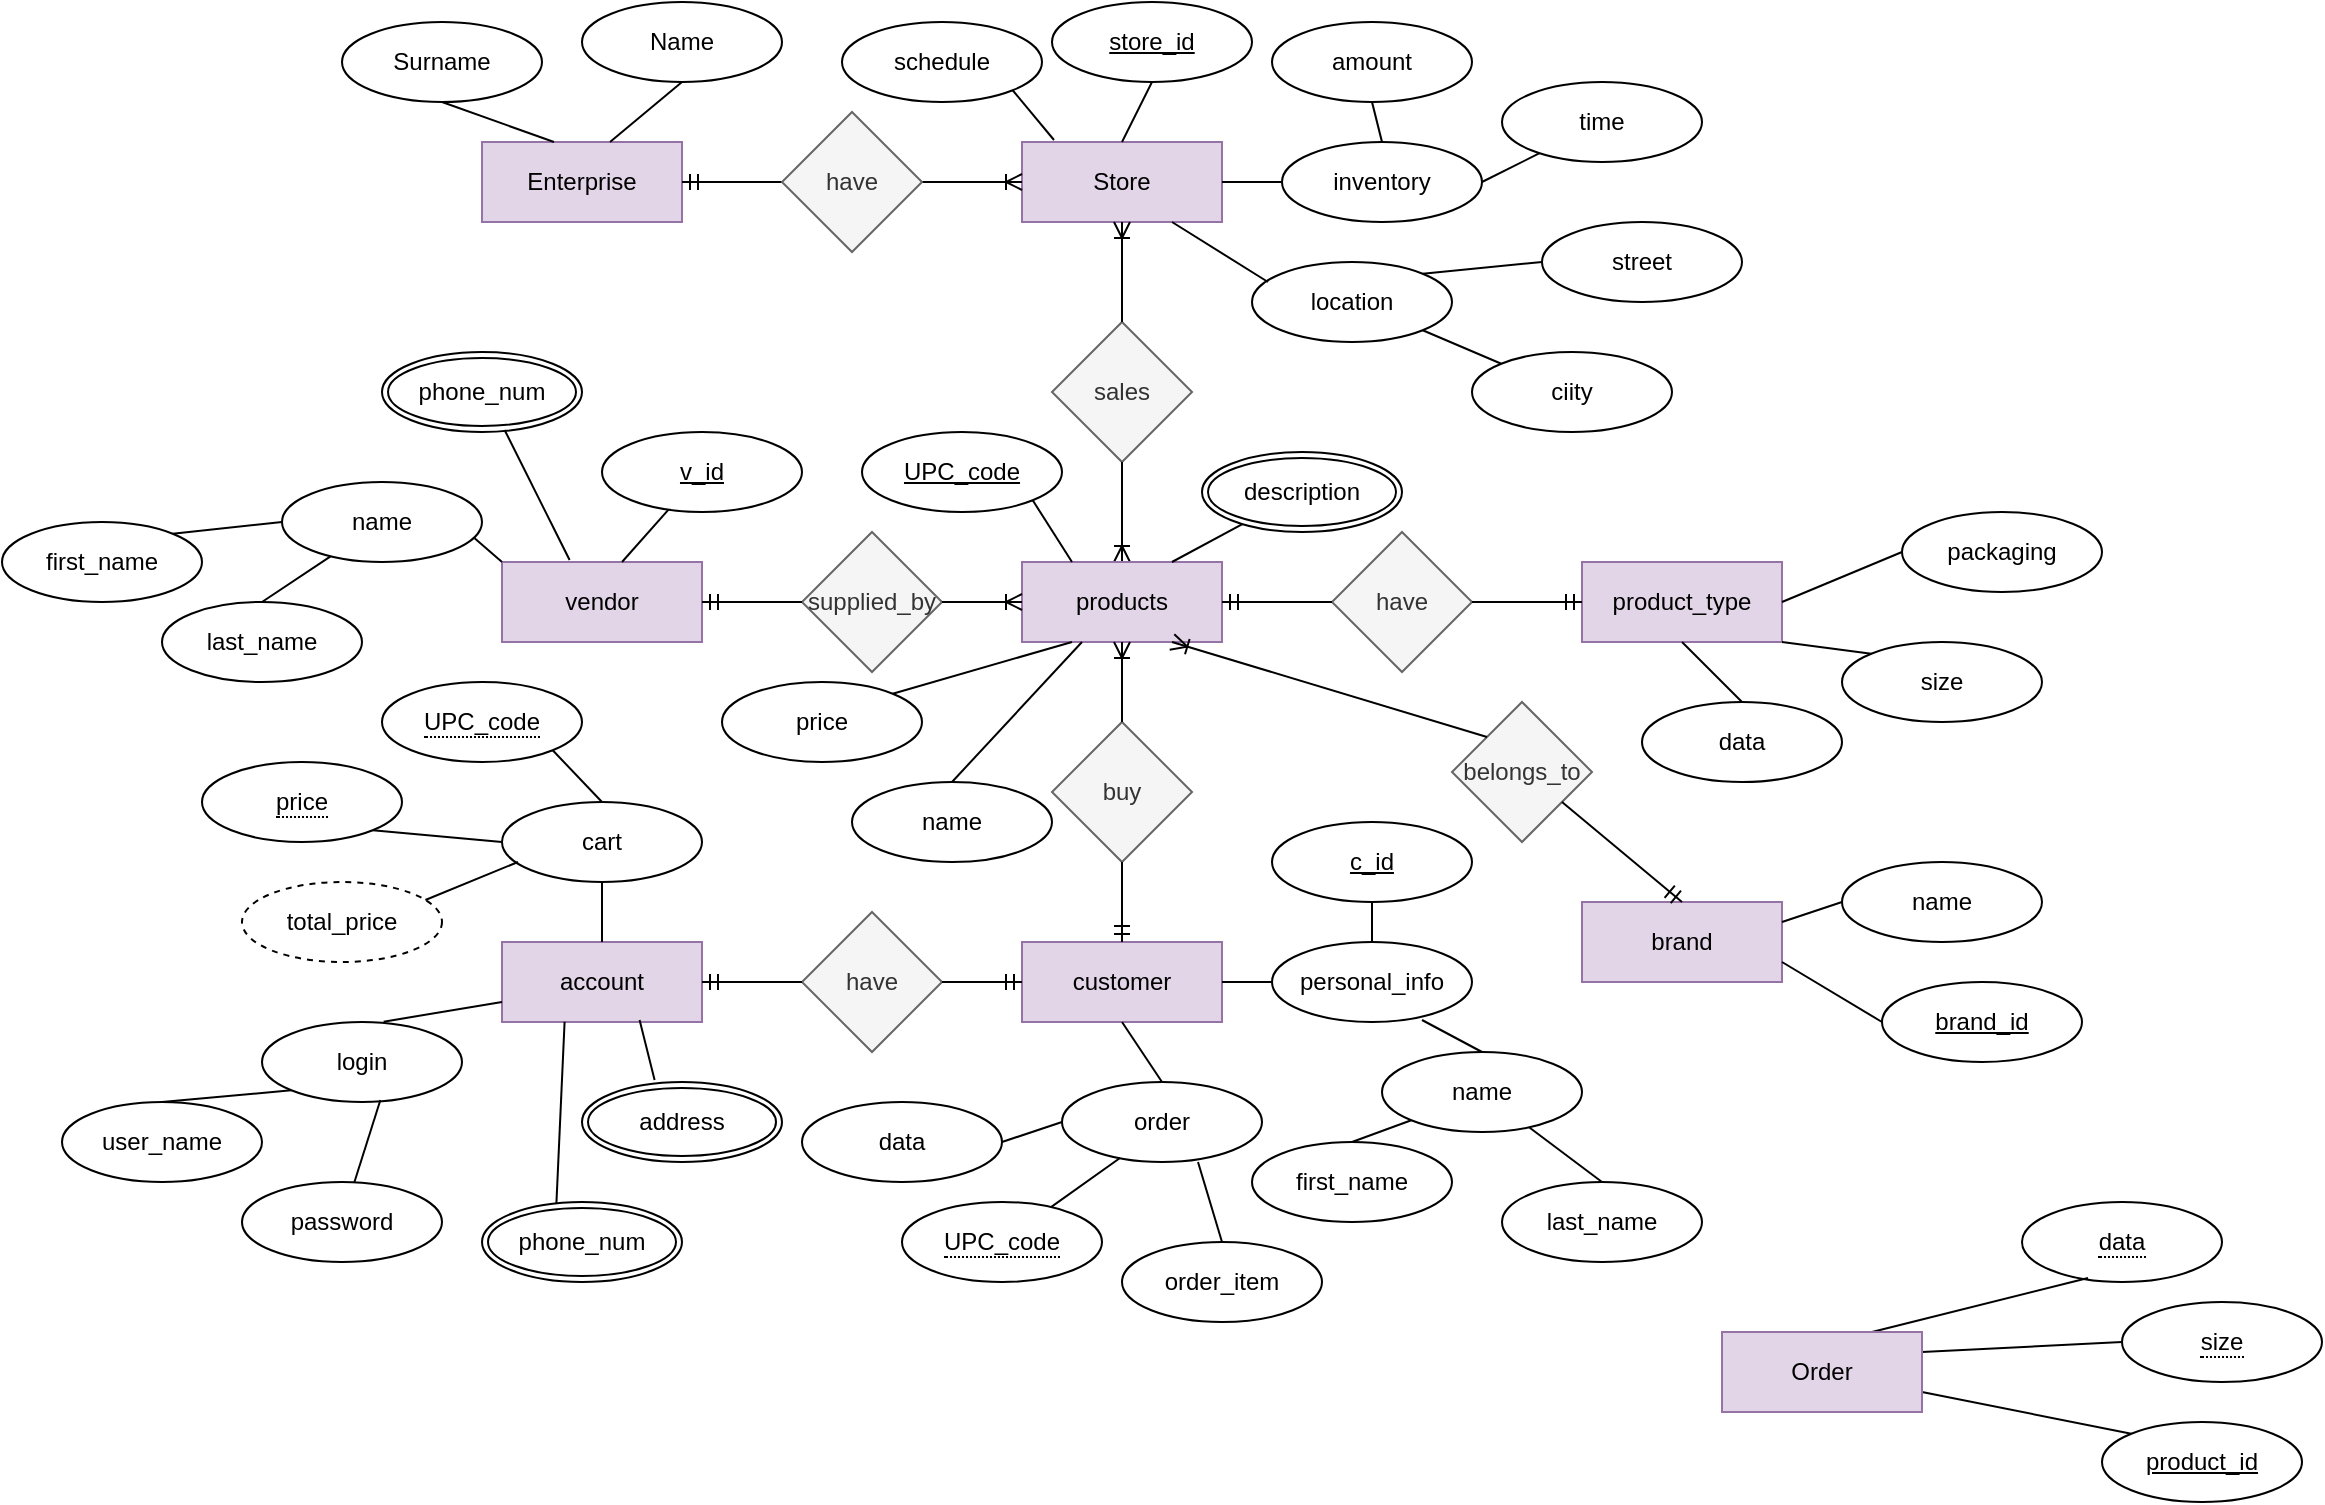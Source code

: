 <mxfile version="15.5.2" type="github">
  <diagram id="2LejuE4Ry1tqAmUR8zdP" name="Page-1">
    <mxGraphModel dx="6811" dy="10376" grid="1" gridSize="10" guides="1" tooltips="1" connect="1" arrows="1" fold="1" page="1" pageScale="1" pageWidth="827" pageHeight="1169" math="0" shadow="0">
      <root>
        <mxCell id="0" />
        <mxCell id="1" parent="0" />
        <mxCell id="xzVIvEEl9TF7IDXQ0Tu6-1" value="Enterprise" style="whiteSpace=wrap;html=1;align=center;rounded=0;sketch=0;fillColor=#e1d5e7;strokeColor=#9673a6;" parent="1" vertex="1">
          <mxGeometry x="-630" y="-440" width="100" height="40" as="geometry" />
        </mxCell>
        <mxCell id="xzVIvEEl9TF7IDXQ0Tu6-2" value="Name" style="ellipse;whiteSpace=wrap;html=1;align=center;rounded=0;sketch=0;" parent="1" vertex="1">
          <mxGeometry x="-580" y="-510" width="100" height="40" as="geometry" />
        </mxCell>
        <mxCell id="xzVIvEEl9TF7IDXQ0Tu6-3" value="Surname" style="ellipse;whiteSpace=wrap;html=1;align=center;rounded=0;sketch=0;" parent="1" vertex="1">
          <mxGeometry x="-700" y="-500" width="100" height="40" as="geometry" />
        </mxCell>
        <mxCell id="xzVIvEEl9TF7IDXQ0Tu6-4" value="" style="endArrow=none;html=1;rounded=0;sketch=0;curved=0;exitX=0.5;exitY=1;exitDx=0;exitDy=0;entryX=0.64;entryY=0;entryDx=0;entryDy=0;entryPerimeter=0;" parent="1" source="xzVIvEEl9TF7IDXQ0Tu6-2" target="xzVIvEEl9TF7IDXQ0Tu6-1" edge="1">
          <mxGeometry relative="1" as="geometry">
            <mxPoint x="-500" y="-230" as="sourcePoint" />
            <mxPoint x="-340" y="-230" as="targetPoint" />
          </mxGeometry>
        </mxCell>
        <mxCell id="xzVIvEEl9TF7IDXQ0Tu6-5" value="" style="endArrow=none;html=1;rounded=0;sketch=0;curved=0;exitX=0.5;exitY=1;exitDx=0;exitDy=0;entryX=0.36;entryY=0;entryDx=0;entryDy=0;entryPerimeter=0;" parent="1" source="xzVIvEEl9TF7IDXQ0Tu6-3" target="xzVIvEEl9TF7IDXQ0Tu6-1" edge="1">
          <mxGeometry relative="1" as="geometry">
            <mxPoint x="-500" y="-230" as="sourcePoint" />
            <mxPoint x="-340" y="-230" as="targetPoint" />
          </mxGeometry>
        </mxCell>
        <mxCell id="xzVIvEEl9TF7IDXQ0Tu6-6" value="Store" style="whiteSpace=wrap;html=1;align=center;rounded=0;sketch=0;fillColor=#e1d5e7;strokeColor=#9673a6;" parent="1" vertex="1">
          <mxGeometry x="-360" y="-440" width="100" height="40" as="geometry" />
        </mxCell>
        <mxCell id="xzVIvEEl9TF7IDXQ0Tu6-7" value="" style="fontSize=12;html=1;endArrow=ERmandOne;rounded=1;sketch=0;exitX=0;exitY=0.5;exitDx=0;exitDy=0;entryX=1;entryY=0.5;entryDx=0;entryDy=0;" parent="1" source="xzVIvEEl9TF7IDXQ0Tu6-9" target="xzVIvEEl9TF7IDXQ0Tu6-1" edge="1">
          <mxGeometry width="100" height="100" relative="1" as="geometry">
            <mxPoint x="-470" y="-180" as="sourcePoint" />
            <mxPoint x="-530" y="-380" as="targetPoint" />
          </mxGeometry>
        </mxCell>
        <mxCell id="xzVIvEEl9TF7IDXQ0Tu6-8" value="" style="fontSize=12;html=1;endArrow=ERoneToMany;rounded=1;sketch=0;entryX=0;entryY=0.5;entryDx=0;entryDy=0;exitX=1;exitY=0.5;exitDx=0;exitDy=0;" parent="1" source="xzVIvEEl9TF7IDXQ0Tu6-9" target="xzVIvEEl9TF7IDXQ0Tu6-6" edge="1">
          <mxGeometry width="100" height="100" relative="1" as="geometry">
            <mxPoint x="-520" y="-280" as="sourcePoint" />
            <mxPoint x="-420" y="-380" as="targetPoint" />
          </mxGeometry>
        </mxCell>
        <mxCell id="xzVIvEEl9TF7IDXQ0Tu6-9" value="have" style="rhombus;whiteSpace=wrap;html=1;rounded=0;sketch=0;fillColor=#f5f5f5;fontColor=#333333;strokeColor=#666666;" parent="1" vertex="1">
          <mxGeometry x="-480" y="-455" width="70" height="70" as="geometry" />
        </mxCell>
        <mxCell id="xzVIvEEl9TF7IDXQ0Tu6-12" value="schedule" style="ellipse;whiteSpace=wrap;html=1;align=center;rounded=0;sketch=0;" parent="1" vertex="1">
          <mxGeometry x="-450" y="-500" width="100" height="40" as="geometry" />
        </mxCell>
        <mxCell id="xzVIvEEl9TF7IDXQ0Tu6-13" value="location" style="ellipse;whiteSpace=wrap;html=1;align=center;rounded=0;sketch=0;" parent="1" vertex="1">
          <mxGeometry x="-245" y="-380" width="100" height="40" as="geometry" />
        </mxCell>
        <mxCell id="xzVIvEEl9TF7IDXQ0Tu6-14" value="inventory" style="ellipse;whiteSpace=wrap;html=1;align=center;rounded=0;sketch=0;" parent="1" vertex="1">
          <mxGeometry x="-230" y="-440" width="100" height="40" as="geometry" />
        </mxCell>
        <mxCell id="xzVIvEEl9TF7IDXQ0Tu6-15" value="ciity" style="ellipse;whiteSpace=wrap;html=1;align=center;rounded=0;sketch=0;" parent="1" vertex="1">
          <mxGeometry x="-135" y="-335" width="100" height="40" as="geometry" />
        </mxCell>
        <mxCell id="xzVIvEEl9TF7IDXQ0Tu6-16" value="street" style="ellipse;whiteSpace=wrap;html=1;align=center;rounded=0;sketch=0;" parent="1" vertex="1">
          <mxGeometry x="-100" y="-400" width="100" height="40" as="geometry" />
        </mxCell>
        <mxCell id="xzVIvEEl9TF7IDXQ0Tu6-17" value="" style="endArrow=none;html=1;rounded=0;sketch=0;exitX=1;exitY=1;exitDx=0;exitDy=0;entryX=0;entryY=0;entryDx=0;entryDy=0;" parent="1" source="xzVIvEEl9TF7IDXQ0Tu6-13" target="xzVIvEEl9TF7IDXQ0Tu6-15" edge="1">
          <mxGeometry relative="1" as="geometry">
            <mxPoint x="-70" y="-350" as="sourcePoint" />
            <mxPoint x="90" y="-350" as="targetPoint" />
          </mxGeometry>
        </mxCell>
        <mxCell id="xzVIvEEl9TF7IDXQ0Tu6-20" value="amount" style="ellipse;whiteSpace=wrap;html=1;align=center;rounded=0;sketch=0;" parent="1" vertex="1">
          <mxGeometry x="-235" y="-500" width="100" height="40" as="geometry" />
        </mxCell>
        <mxCell id="xzVIvEEl9TF7IDXQ0Tu6-21" value="time" style="ellipse;whiteSpace=wrap;html=1;align=center;rounded=0;sketch=0;" parent="1" vertex="1">
          <mxGeometry x="-120" y="-470" width="100" height="40" as="geometry" />
        </mxCell>
        <mxCell id="xzVIvEEl9TF7IDXQ0Tu6-23" value="" style="endArrow=none;html=1;rounded=0;sketch=0;entryX=0.16;entryY=-0.025;entryDx=0;entryDy=0;exitX=1;exitY=1;exitDx=0;exitDy=0;entryPerimeter=0;" parent="1" source="xzVIvEEl9TF7IDXQ0Tu6-12" target="xzVIvEEl9TF7IDXQ0Tu6-6" edge="1">
          <mxGeometry relative="1" as="geometry">
            <mxPoint x="-270" y="-360" as="sourcePoint" />
            <mxPoint x="-120" y="-360" as="targetPoint" />
          </mxGeometry>
        </mxCell>
        <mxCell id="xzVIvEEl9TF7IDXQ0Tu6-25" value="" style="endArrow=none;html=1;rounded=0;sketch=0;exitX=1;exitY=0.5;exitDx=0;exitDy=0;" parent="1" source="xzVIvEEl9TF7IDXQ0Tu6-14" target="xzVIvEEl9TF7IDXQ0Tu6-21" edge="1">
          <mxGeometry relative="1" as="geometry">
            <mxPoint x="-70" y="-350" as="sourcePoint" />
            <mxPoint x="90" y="-350" as="targetPoint" />
          </mxGeometry>
        </mxCell>
        <mxCell id="xzVIvEEl9TF7IDXQ0Tu6-26" value="" style="endArrow=none;html=1;rounded=0;sketch=0;exitX=0.5;exitY=0;exitDx=0;exitDy=0;entryX=0.5;entryY=1;entryDx=0;entryDy=0;" parent="1" source="xzVIvEEl9TF7IDXQ0Tu6-14" target="xzVIvEEl9TF7IDXQ0Tu6-20" edge="1">
          <mxGeometry relative="1" as="geometry">
            <mxPoint x="-70" y="-350" as="sourcePoint" />
            <mxPoint x="-110" y="-304" as="targetPoint" />
          </mxGeometry>
        </mxCell>
        <mxCell id="xzVIvEEl9TF7IDXQ0Tu6-29" value="" style="endArrow=none;html=1;rounded=0;sketch=0;exitX=0.5;exitY=0;exitDx=0;exitDy=0;entryX=0.5;entryY=1;entryDx=0;entryDy=0;" parent="1" source="xzVIvEEl9TF7IDXQ0Tu6-6" target="xzVIvEEl9TF7IDXQ0Tu6-51" edge="1">
          <mxGeometry relative="1" as="geometry">
            <mxPoint x="-60.005" y="-447.072" as="sourcePoint" />
            <mxPoint x="-300" y="-470" as="targetPoint" />
          </mxGeometry>
        </mxCell>
        <mxCell id="xzVIvEEl9TF7IDXQ0Tu6-32" value="" style="endArrow=none;html=1;rounded=0;sketch=0;exitX=1;exitY=0.5;exitDx=0;exitDy=0;entryX=0;entryY=0.5;entryDx=0;entryDy=0;" parent="1" source="xzVIvEEl9TF7IDXQ0Tu6-6" target="xzVIvEEl9TF7IDXQ0Tu6-14" edge="1">
          <mxGeometry relative="1" as="geometry">
            <mxPoint x="-490" y="-300" as="sourcePoint" />
            <mxPoint x="-330" y="-300" as="targetPoint" />
          </mxGeometry>
        </mxCell>
        <mxCell id="xzVIvEEl9TF7IDXQ0Tu6-34" value="" style="endArrow=none;html=1;rounded=0;sketch=0;entryX=0;entryY=0.5;entryDx=0;entryDy=0;exitX=1;exitY=0;exitDx=0;exitDy=0;" parent="1" source="xzVIvEEl9TF7IDXQ0Tu6-13" target="xzVIvEEl9TF7IDXQ0Tu6-16" edge="1">
          <mxGeometry relative="1" as="geometry">
            <mxPoint x="-480" y="-290" as="sourcePoint" />
            <mxPoint x="-320" y="-290" as="targetPoint" />
          </mxGeometry>
        </mxCell>
        <mxCell id="xzVIvEEl9TF7IDXQ0Tu6-35" value="" style="endArrow=none;html=1;rounded=0;sketch=0;entryX=0.08;entryY=0.25;entryDx=0;entryDy=0;entryPerimeter=0;exitX=0.75;exitY=1;exitDx=0;exitDy=0;" parent="1" source="xzVIvEEl9TF7IDXQ0Tu6-6" target="xzVIvEEl9TF7IDXQ0Tu6-13" edge="1">
          <mxGeometry relative="1" as="geometry">
            <mxPoint x="-470" y="-280" as="sourcePoint" />
            <mxPoint x="-310" y="-280" as="targetPoint" />
          </mxGeometry>
        </mxCell>
        <mxCell id="xzVIvEEl9TF7IDXQ0Tu6-38" value="sales" style="rhombus;whiteSpace=wrap;html=1;rounded=0;sketch=0;fillColor=#f5f5f5;fontColor=#333333;strokeColor=#666666;" parent="1" vertex="1">
          <mxGeometry x="-345" y="-350" width="70" height="70" as="geometry" />
        </mxCell>
        <mxCell id="xzVIvEEl9TF7IDXQ0Tu6-42" value="" style="fontSize=12;html=1;endArrow=ERoneToMany;rounded=1;sketch=0;entryX=0.5;entryY=1;entryDx=0;entryDy=0;exitX=0.5;exitY=0;exitDx=0;exitDy=0;" parent="1" source="xzVIvEEl9TF7IDXQ0Tu6-38" target="xzVIvEEl9TF7IDXQ0Tu6-6" edge="1">
          <mxGeometry width="100" height="100" relative="1" as="geometry">
            <mxPoint x="-420" y="-410" as="sourcePoint" />
            <mxPoint x="-350" y="-410" as="targetPoint" />
          </mxGeometry>
        </mxCell>
        <mxCell id="xzVIvEEl9TF7IDXQ0Tu6-43" value="" style="fontSize=12;html=1;endArrow=ERoneToMany;rounded=1;sketch=0;exitX=0.5;exitY=1;exitDx=0;exitDy=0;" parent="1" source="xzVIvEEl9TF7IDXQ0Tu6-38" target="xzVIvEEl9TF7IDXQ0Tu6-44" edge="1">
          <mxGeometry width="100" height="100" relative="1" as="geometry">
            <mxPoint x="-300" y="-330" as="sourcePoint" />
            <mxPoint x="-310" y="-200" as="targetPoint" />
          </mxGeometry>
        </mxCell>
        <mxCell id="xzVIvEEl9TF7IDXQ0Tu6-44" value="products" style="whiteSpace=wrap;html=1;align=center;rounded=0;sketch=0;fillColor=#e1d5e7;strokeColor=#9673a6;" parent="1" vertex="1">
          <mxGeometry x="-360" y="-230" width="100" height="40" as="geometry" />
        </mxCell>
        <mxCell id="xzVIvEEl9TF7IDXQ0Tu6-45" value="have" style="rhombus;whiteSpace=wrap;html=1;rounded=0;sketch=0;fillColor=#f5f5f5;fontColor=#333333;strokeColor=#666666;" parent="1" vertex="1">
          <mxGeometry x="-205" y="-245" width="70" height="70" as="geometry" />
        </mxCell>
        <mxCell id="xzVIvEEl9TF7IDXQ0Tu6-46" value="product_type" style="whiteSpace=wrap;html=1;align=center;rounded=0;sketch=0;fillColor=#e1d5e7;strokeColor=#9673a6;" parent="1" vertex="1">
          <mxGeometry x="-80" y="-230" width="100" height="40" as="geometry" />
        </mxCell>
        <mxCell id="xzVIvEEl9TF7IDXQ0Tu6-47" value="" style="fontSize=12;html=1;endArrow=ERmandOne;rounded=1;sketch=0;exitX=1;exitY=0.5;exitDx=0;exitDy=0;entryX=0;entryY=0.5;entryDx=0;entryDy=0;" parent="1" source="xzVIvEEl9TF7IDXQ0Tu6-45" target="xzVIvEEl9TF7IDXQ0Tu6-46" edge="1">
          <mxGeometry width="100" height="100" relative="1" as="geometry">
            <mxPoint x="-135" y="-130" as="sourcePoint" />
            <mxPoint x="-205" y="-130" as="targetPoint" />
          </mxGeometry>
        </mxCell>
        <mxCell id="xzVIvEEl9TF7IDXQ0Tu6-48" value="" style="fontSize=12;html=1;endArrow=ERmandOne;rounded=1;sketch=0;entryX=1;entryY=0.5;entryDx=0;entryDy=0;exitX=0;exitY=0.5;exitDx=0;exitDy=0;" parent="1" source="xzVIvEEl9TF7IDXQ0Tu6-45" target="xzVIvEEl9TF7IDXQ0Tu6-44" edge="1">
          <mxGeometry width="100" height="100" relative="1" as="geometry">
            <mxPoint x="-210" y="-210" as="sourcePoint" />
            <mxPoint x="-550" y="-400" as="targetPoint" />
          </mxGeometry>
        </mxCell>
        <mxCell id="xzVIvEEl9TF7IDXQ0Tu6-49" value="vendor" style="whiteSpace=wrap;html=1;align=center;rounded=0;sketch=0;fillColor=#e1d5e7;strokeColor=#9673a6;" parent="1" vertex="1">
          <mxGeometry x="-620" y="-230" width="100" height="40" as="geometry" />
        </mxCell>
        <mxCell id="xzVIvEEl9TF7IDXQ0Tu6-50" value="customer" style="whiteSpace=wrap;html=1;align=center;rounded=0;sketch=0;fillColor=#e1d5e7;strokeColor=#9673a6;" parent="1" vertex="1">
          <mxGeometry x="-360" y="-40" width="100" height="40" as="geometry" />
        </mxCell>
        <mxCell id="xzVIvEEl9TF7IDXQ0Tu6-51" value="store_id" style="ellipse;whiteSpace=wrap;html=1;align=center;fontStyle=4;rounded=0;sketch=0;" parent="1" vertex="1">
          <mxGeometry x="-345" y="-510" width="100" height="40" as="geometry" />
        </mxCell>
        <mxCell id="xzVIvEEl9TF7IDXQ0Tu6-52" value="brand" style="whiteSpace=wrap;html=1;align=center;rounded=0;sketch=0;fillColor=#e1d5e7;strokeColor=#9673a6;" parent="1" vertex="1">
          <mxGeometry x="-80" y="-60" width="100" height="40" as="geometry" />
        </mxCell>
        <mxCell id="xzVIvEEl9TF7IDXQ0Tu6-53" value="account" style="whiteSpace=wrap;html=1;align=center;rounded=0;sketch=0;fillColor=#e1d5e7;strokeColor=#9673a6;" parent="1" vertex="1">
          <mxGeometry x="-620" y="-40" width="100" height="40" as="geometry" />
        </mxCell>
        <mxCell id="xzVIvEEl9TF7IDXQ0Tu6-55" value="belongs_to" style="rhombus;whiteSpace=wrap;html=1;rounded=0;sketch=0;fillColor=#f5f5f5;fontColor=#333333;strokeColor=#666666;" parent="1" vertex="1">
          <mxGeometry x="-145" y="-160" width="70" height="70" as="geometry" />
        </mxCell>
        <mxCell id="xzVIvEEl9TF7IDXQ0Tu6-56" value="" style="fontSize=12;html=1;endArrow=ERmandOne;rounded=1;sketch=0;entryX=0.5;entryY=0;entryDx=0;entryDy=0;" parent="1" target="xzVIvEEl9TF7IDXQ0Tu6-52" edge="1">
          <mxGeometry width="100" height="100" relative="1" as="geometry">
            <mxPoint x="-90" y="-110" as="sourcePoint" />
            <mxPoint x="-250" y="-200" as="targetPoint" />
          </mxGeometry>
        </mxCell>
        <mxCell id="xzVIvEEl9TF7IDXQ0Tu6-58" value="" style="fontSize=12;html=1;endArrow=ERoneToMany;rounded=1;sketch=0;exitX=0;exitY=0;exitDx=0;exitDy=0;entryX=0.75;entryY=1;entryDx=0;entryDy=0;" parent="1" source="xzVIvEEl9TF7IDXQ0Tu6-55" target="xzVIvEEl9TF7IDXQ0Tu6-44" edge="1">
          <mxGeometry width="100" height="100" relative="1" as="geometry">
            <mxPoint x="-300" y="-270" as="sourcePoint" />
            <mxPoint x="-280" y="-180" as="targetPoint" />
          </mxGeometry>
        </mxCell>
        <mxCell id="xzVIvEEl9TF7IDXQ0Tu6-61" value="name" style="ellipse;whiteSpace=wrap;html=1;align=center;rounded=0;sketch=0;" parent="1" vertex="1">
          <mxGeometry x="50" y="-80" width="100" height="40" as="geometry" />
        </mxCell>
        <mxCell id="xzVIvEEl9TF7IDXQ0Tu6-63" value="brand_id" style="ellipse;whiteSpace=wrap;html=1;align=center;fontStyle=4;rounded=0;sketch=0;" parent="1" vertex="1">
          <mxGeometry x="70" y="-20" width="100" height="40" as="geometry" />
        </mxCell>
        <mxCell id="xzVIvEEl9TF7IDXQ0Tu6-67" value="" style="endArrow=none;html=1;rounded=0;sketch=0;exitX=1;exitY=0.25;exitDx=0;exitDy=0;entryX=0;entryY=0.5;entryDx=0;entryDy=0;" parent="1" source="xzVIvEEl9TF7IDXQ0Tu6-52" target="xzVIvEEl9TF7IDXQ0Tu6-61" edge="1">
          <mxGeometry relative="1" as="geometry">
            <mxPoint x="-139.645" y="-325.858" as="sourcePoint" />
            <mxPoint x="-100.355" y="-309.142" as="targetPoint" />
          </mxGeometry>
        </mxCell>
        <mxCell id="xzVIvEEl9TF7IDXQ0Tu6-69" value="" style="endArrow=none;html=1;rounded=0;sketch=0;exitX=1;exitY=0.75;exitDx=0;exitDy=0;entryX=0;entryY=0.5;entryDx=0;entryDy=0;" parent="1" source="xzVIvEEl9TF7IDXQ0Tu6-52" target="xzVIvEEl9TF7IDXQ0Tu6-63" edge="1">
          <mxGeometry relative="1" as="geometry">
            <mxPoint x="-119.645" y="-305.858" as="sourcePoint" />
            <mxPoint x="-80.355" y="-289.142" as="targetPoint" />
          </mxGeometry>
        </mxCell>
        <mxCell id="xzVIvEEl9TF7IDXQ0Tu6-76" value="&lt;span style=&quot;border-bottom: 1px dotted&quot;&gt;data&lt;/span&gt;" style="ellipse;whiteSpace=wrap;html=1;align=center;rounded=0;sketch=0;" parent="1" vertex="1">
          <mxGeometry x="140" y="90" width="100" height="40" as="geometry" />
        </mxCell>
        <mxCell id="xzVIvEEl9TF7IDXQ0Tu6-77" style="edgeStyle=none;rounded=1;sketch=0;orthogonalLoop=1;jettySize=auto;html=1;exitX=0.5;exitY=0;exitDx=0;exitDy=0;" parent="1" edge="1">
          <mxGeometry relative="1" as="geometry">
            <mxPoint x="50" y="230" as="sourcePoint" />
            <mxPoint x="50" y="230" as="targetPoint" />
          </mxGeometry>
        </mxCell>
        <mxCell id="xzVIvEEl9TF7IDXQ0Tu6-78" value="product_id" style="ellipse;whiteSpace=wrap;html=1;align=center;fontStyle=4;rounded=0;sketch=0;" parent="1" vertex="1">
          <mxGeometry x="180" y="200" width="100" height="40" as="geometry" />
        </mxCell>
        <mxCell id="xzVIvEEl9TF7IDXQ0Tu6-79" value="" style="endArrow=none;html=1;rounded=0;sketch=0;exitX=0.75;exitY=0;exitDx=0;exitDy=0;entryX=0.33;entryY=0.95;entryDx=0;entryDy=0;entryPerimeter=0;" parent="1" source="79jFcJcjAaKyGkSyNmCX-1" target="xzVIvEEl9TF7IDXQ0Tu6-76" edge="1">
          <mxGeometry relative="1" as="geometry">
            <mxPoint x="117" y="145" as="sourcePoint" />
            <mxPoint x="-170.355" y="280.858" as="targetPoint" />
          </mxGeometry>
        </mxCell>
        <mxCell id="xzVIvEEl9TF7IDXQ0Tu6-80" value="" style="endArrow=none;html=1;rounded=0;sketch=0;exitX=1;exitY=0.25;exitDx=0;exitDy=0;entryX=0;entryY=0.5;entryDx=0;entryDy=0;" parent="1" source="79jFcJcjAaKyGkSyNmCX-1" target="xzVIvEEl9TF7IDXQ0Tu6-82" edge="1">
          <mxGeometry relative="1" as="geometry">
            <mxPoint x="140" y="160" as="sourcePoint" />
            <mxPoint y="250" as="targetPoint" />
          </mxGeometry>
        </mxCell>
        <mxCell id="xzVIvEEl9TF7IDXQ0Tu6-81" value="" style="endArrow=none;html=1;rounded=0;sketch=0;entryX=0;entryY=0;entryDx=0;entryDy=0;exitX=1;exitY=0.75;exitDx=0;exitDy=0;" parent="1" source="79jFcJcjAaKyGkSyNmCX-1" target="xzVIvEEl9TF7IDXQ0Tu6-78" edge="1">
          <mxGeometry relative="1" as="geometry">
            <mxPoint x="123.941" y="174.686" as="sourcePoint" />
            <mxPoint x="-150.355" y="300.858" as="targetPoint" />
          </mxGeometry>
        </mxCell>
        <mxCell id="xzVIvEEl9TF7IDXQ0Tu6-82" value="&lt;span style=&quot;border-bottom: 1px dotted&quot;&gt;size&lt;/span&gt;" style="ellipse;whiteSpace=wrap;html=1;align=center;rounded=0;sketch=0;" parent="1" vertex="1">
          <mxGeometry x="190" y="140" width="100" height="40" as="geometry" />
        </mxCell>
        <mxCell id="xzVIvEEl9TF7IDXQ0Tu6-84" value="size" style="ellipse;whiteSpace=wrap;html=1;align=center;rounded=0;sketch=0;" parent="1" vertex="1">
          <mxGeometry x="50" y="-190" width="100" height="40" as="geometry" />
        </mxCell>
        <mxCell id="xzVIvEEl9TF7IDXQ0Tu6-85" value="" style="endArrow=none;html=1;rounded=0;sketch=0;exitX=1;exitY=1;exitDx=0;exitDy=0;entryX=0;entryY=0;entryDx=0;entryDy=0;" parent="1" source="xzVIvEEl9TF7IDXQ0Tu6-46" target="xzVIvEEl9TF7IDXQ0Tu6-84" edge="1">
          <mxGeometry relative="1" as="geometry">
            <mxPoint x="-59.645" y="-245.858" as="sourcePoint" />
            <mxPoint x="-20.355" y="-229.142" as="targetPoint" />
          </mxGeometry>
        </mxCell>
        <mxCell id="xzVIvEEl9TF7IDXQ0Tu6-86" value="packaging" style="ellipse;whiteSpace=wrap;html=1;align=center;rounded=0;sketch=0;" parent="1" vertex="1">
          <mxGeometry x="80" y="-255" width="100" height="40" as="geometry" />
        </mxCell>
        <mxCell id="xzVIvEEl9TF7IDXQ0Tu6-87" value="" style="endArrow=none;html=1;rounded=0;sketch=0;exitX=1;exitY=0.5;exitDx=0;exitDy=0;entryX=0;entryY=0.5;entryDx=0;entryDy=0;" parent="1" source="xzVIvEEl9TF7IDXQ0Tu6-46" target="xzVIvEEl9TF7IDXQ0Tu6-86" edge="1">
          <mxGeometry relative="1" as="geometry">
            <mxPoint x="-49.645" y="-235.858" as="sourcePoint" />
            <mxPoint x="-10.355" y="-219.142" as="targetPoint" />
          </mxGeometry>
        </mxCell>
        <mxCell id="xzVIvEEl9TF7IDXQ0Tu6-88" value="name" style="ellipse;whiteSpace=wrap;html=1;align=center;rounded=0;sketch=0;direction=west;" parent="1" vertex="1">
          <mxGeometry x="-445" y="-120" width="100" height="40" as="geometry" />
        </mxCell>
        <mxCell id="xzVIvEEl9TF7IDXQ0Tu6-89" value="" style="endArrow=none;html=1;rounded=0;sketch=0;entryX=0.5;entryY=1;entryDx=0;entryDy=0;" parent="1" target="xzVIvEEl9TF7IDXQ0Tu6-88" edge="1">
          <mxGeometry relative="1" as="geometry">
            <mxPoint x="-330" y="-190" as="sourcePoint" />
            <mxPoint x="-0.355" y="-209.142" as="targetPoint" />
          </mxGeometry>
        </mxCell>
        <mxCell id="xzVIvEEl9TF7IDXQ0Tu6-90" value="description" style="ellipse;shape=doubleEllipse;margin=3;whiteSpace=wrap;html=1;align=center;rounded=0;sketch=0;" parent="1" vertex="1">
          <mxGeometry x="-270" y="-285" width="100" height="40" as="geometry" />
        </mxCell>
        <mxCell id="xzVIvEEl9TF7IDXQ0Tu6-92" value="" style="endArrow=none;html=1;rounded=0;sketch=0;exitX=0.75;exitY=0;exitDx=0;exitDy=0;" parent="1" source="xzVIvEEl9TF7IDXQ0Tu6-44" target="xzVIvEEl9TF7IDXQ0Tu6-90" edge="1">
          <mxGeometry relative="1" as="geometry">
            <mxPoint x="-29.645" y="-215.858" as="sourcePoint" />
            <mxPoint x="9.645" y="-199.142" as="targetPoint" />
          </mxGeometry>
        </mxCell>
        <mxCell id="xzVIvEEl9TF7IDXQ0Tu6-93" value="buy" style="rhombus;whiteSpace=wrap;html=1;rounded=0;sketch=0;fillColor=#f5f5f5;fontColor=#333333;strokeColor=#666666;" parent="1" vertex="1">
          <mxGeometry x="-345" y="-150" width="70" height="70" as="geometry" />
        </mxCell>
        <mxCell id="xzVIvEEl9TF7IDXQ0Tu6-94" value="" style="fontSize=12;html=1;endArrow=ERmandOne;rounded=1;sketch=0;entryX=0.5;entryY=0;entryDx=0;entryDy=0;exitX=0.5;exitY=1;exitDx=0;exitDy=0;" parent="1" source="xzVIvEEl9TF7IDXQ0Tu6-93" target="xzVIvEEl9TF7IDXQ0Tu6-50" edge="1">
          <mxGeometry width="100" height="100" relative="1" as="geometry">
            <mxPoint x="-195" y="-200" as="sourcePoint" />
            <mxPoint x="-250" y="-200" as="targetPoint" />
          </mxGeometry>
        </mxCell>
        <mxCell id="xzVIvEEl9TF7IDXQ0Tu6-95" value="" style="fontSize=12;html=1;endArrow=ERoneToMany;rounded=1;sketch=0;exitX=0.5;exitY=0;exitDx=0;exitDy=0;entryX=0.5;entryY=1;entryDx=0;entryDy=0;" parent="1" source="xzVIvEEl9TF7IDXQ0Tu6-93" target="xzVIvEEl9TF7IDXQ0Tu6-44" edge="1">
          <mxGeometry width="100" height="100" relative="1" as="geometry">
            <mxPoint x="-20" y="-150" as="sourcePoint" />
            <mxPoint x="-20" y="-180" as="targetPoint" />
          </mxGeometry>
        </mxCell>
        <mxCell id="xzVIvEEl9TF7IDXQ0Tu6-96" value="have" style="rhombus;whiteSpace=wrap;html=1;rounded=0;sketch=0;fillColor=#f5f5f5;fontColor=#333333;strokeColor=#666666;" parent="1" vertex="1">
          <mxGeometry x="-470" y="-55" width="70" height="70" as="geometry" />
        </mxCell>
        <mxCell id="xzVIvEEl9TF7IDXQ0Tu6-97" value="" style="fontSize=12;html=1;endArrow=ERmandOne;rounded=1;sketch=0;exitX=1;exitY=0.5;exitDx=0;exitDy=0;entryX=0;entryY=0.5;entryDx=0;entryDy=0;" parent="1" source="xzVIvEEl9TF7IDXQ0Tu6-96" target="xzVIvEEl9TF7IDXQ0Tu6-50" edge="1">
          <mxGeometry width="100" height="100" relative="1" as="geometry">
            <mxPoint x="-125" y="-200" as="sourcePoint" />
            <mxPoint x="-70" y="-200" as="targetPoint" />
          </mxGeometry>
        </mxCell>
        <mxCell id="xzVIvEEl9TF7IDXQ0Tu6-98" value="" style="fontSize=12;html=1;endArrow=ERmandOne;rounded=1;sketch=0;exitX=0;exitY=0.5;exitDx=0;exitDy=0;entryX=1;entryY=0.5;entryDx=0;entryDy=0;" parent="1" source="xzVIvEEl9TF7IDXQ0Tu6-96" target="xzVIvEEl9TF7IDXQ0Tu6-53" edge="1">
          <mxGeometry width="100" height="100" relative="1" as="geometry">
            <mxPoint x="-125" y="-200" as="sourcePoint" />
            <mxPoint x="-70" y="-200" as="targetPoint" />
          </mxGeometry>
        </mxCell>
        <mxCell id="xzVIvEEl9TF7IDXQ0Tu6-100" value="c_id" style="ellipse;whiteSpace=wrap;html=1;align=center;fontStyle=4;rounded=0;sketch=0;" parent="1" vertex="1">
          <mxGeometry x="-235" y="-100" width="100" height="40" as="geometry" />
        </mxCell>
        <mxCell id="xzVIvEEl9TF7IDXQ0Tu6-103" value="personal_info" style="ellipse;whiteSpace=wrap;html=1;align=center;rounded=0;sketch=0;" parent="1" vertex="1">
          <mxGeometry x="-235" y="-40" width="100" height="40" as="geometry" />
        </mxCell>
        <mxCell id="xzVIvEEl9TF7IDXQ0Tu6-104" value="" style="endArrow=none;html=1;rounded=0;sketch=0;exitX=1;exitY=0.5;exitDx=0;exitDy=0;entryX=0;entryY=0.5;entryDx=0;entryDy=0;" parent="1" source="xzVIvEEl9TF7IDXQ0Tu6-50" target="xzVIvEEl9TF7IDXQ0Tu6-103" edge="1">
          <mxGeometry relative="1" as="geometry">
            <mxPoint x="-275" y="-170" as="sourcePoint" />
            <mxPoint x="-225.355" y="-144.142" as="targetPoint" />
          </mxGeometry>
        </mxCell>
        <mxCell id="xzVIvEEl9TF7IDXQ0Tu6-105" value="name" style="ellipse;whiteSpace=wrap;html=1;align=center;rounded=0;sketch=0;" parent="1" vertex="1">
          <mxGeometry x="-180" y="15" width="100" height="40" as="geometry" />
        </mxCell>
        <mxCell id="xzVIvEEl9TF7IDXQ0Tu6-106" value="first_name" style="ellipse;whiteSpace=wrap;html=1;align=center;rounded=0;sketch=0;" parent="1" vertex="1">
          <mxGeometry x="-245" y="60" width="100" height="40" as="geometry" />
        </mxCell>
        <mxCell id="xzVIvEEl9TF7IDXQ0Tu6-107" value="last_name" style="ellipse;whiteSpace=wrap;html=1;align=center;rounded=0;sketch=0;" parent="1" vertex="1">
          <mxGeometry x="-120" y="80" width="100" height="40" as="geometry" />
        </mxCell>
        <mxCell id="xzVIvEEl9TF7IDXQ0Tu6-109" value="" style="endArrow=none;html=1;rounded=0;sketch=0;exitX=0.5;exitY=0;exitDx=0;exitDy=0;entryX=0.75;entryY=0.975;entryDx=0;entryDy=0;entryPerimeter=0;" parent="1" source="xzVIvEEl9TF7IDXQ0Tu6-105" target="xzVIvEEl9TF7IDXQ0Tu6-103" edge="1">
          <mxGeometry relative="1" as="geometry">
            <mxPoint x="-265" y="-160" as="sourcePoint" />
            <mxPoint x="-215.355" y="-134.142" as="targetPoint" />
          </mxGeometry>
        </mxCell>
        <mxCell id="xzVIvEEl9TF7IDXQ0Tu6-110" value="" style="endArrow=none;html=1;rounded=0;sketch=0;exitX=0.5;exitY=0;exitDx=0;exitDy=0;entryX=0;entryY=1;entryDx=0;entryDy=0;" parent="1" source="xzVIvEEl9TF7IDXQ0Tu6-106" target="xzVIvEEl9TF7IDXQ0Tu6-105" edge="1">
          <mxGeometry relative="1" as="geometry">
            <mxPoint x="-255" y="-150" as="sourcePoint" />
            <mxPoint x="-205.355" y="-124.142" as="targetPoint" />
          </mxGeometry>
        </mxCell>
        <mxCell id="xzVIvEEl9TF7IDXQ0Tu6-111" value="" style="endArrow=none;html=1;rounded=0;sketch=0;exitX=0.5;exitY=0;exitDx=0;exitDy=0;" parent="1" source="xzVIvEEl9TF7IDXQ0Tu6-107" target="xzVIvEEl9TF7IDXQ0Tu6-105" edge="1">
          <mxGeometry relative="1" as="geometry">
            <mxPoint x="-310" y="80" as="sourcePoint" />
            <mxPoint x="-265.355" y="64.142" as="targetPoint" />
          </mxGeometry>
        </mxCell>
        <mxCell id="xzVIvEEl9TF7IDXQ0Tu6-113" value="" style="endArrow=none;html=1;rounded=0;sketch=0;exitX=0.5;exitY=0;exitDx=0;exitDy=0;entryX=0.5;entryY=1;entryDx=0;entryDy=0;" parent="1" source="xzVIvEEl9TF7IDXQ0Tu6-103" target="xzVIvEEl9TF7IDXQ0Tu6-100" edge="1">
          <mxGeometry relative="1" as="geometry">
            <mxPoint x="-235" y="35" as="sourcePoint" />
            <mxPoint x="-200.355" y="14.142" as="targetPoint" />
          </mxGeometry>
        </mxCell>
        <mxCell id="xzVIvEEl9TF7IDXQ0Tu6-114" value="order" style="ellipse;whiteSpace=wrap;html=1;align=center;rounded=0;sketch=0;" parent="1" vertex="1">
          <mxGeometry x="-340" y="30" width="100" height="40" as="geometry" />
        </mxCell>
        <mxCell id="xzVIvEEl9TF7IDXQ0Tu6-116" value="" style="endArrow=none;html=1;rounded=0;sketch=0;exitX=0.5;exitY=0;exitDx=0;exitDy=0;entryX=0.5;entryY=1;entryDx=0;entryDy=0;" parent="1" source="xzVIvEEl9TF7IDXQ0Tu6-114" target="xzVIvEEl9TF7IDXQ0Tu6-50" edge="1">
          <mxGeometry relative="1" as="geometry">
            <mxPoint x="-285" y="-180" as="sourcePoint" />
            <mxPoint x="-235.355" y="-154.142" as="targetPoint" />
          </mxGeometry>
        </mxCell>
        <mxCell id="xzVIvEEl9TF7IDXQ0Tu6-117" value="data" style="ellipse;whiteSpace=wrap;html=1;align=center;rounded=0;sketch=0;" parent="1" vertex="1">
          <mxGeometry x="-470" y="40" width="100" height="40" as="geometry" />
        </mxCell>
        <mxCell id="xzVIvEEl9TF7IDXQ0Tu6-119" value="&lt;span style=&quot;border-bottom: 1px dotted&quot;&gt;UPC_code&lt;/span&gt;" style="ellipse;whiteSpace=wrap;html=1;align=center;rounded=0;sketch=0;" parent="1" vertex="1">
          <mxGeometry x="-420" y="90" width="100" height="40" as="geometry" />
        </mxCell>
        <mxCell id="xzVIvEEl9TF7IDXQ0Tu6-120" value="UPC_code" style="ellipse;whiteSpace=wrap;html=1;align=center;fontStyle=4;rounded=0;sketch=0;" parent="1" vertex="1">
          <mxGeometry x="-440" y="-295" width="100" height="40" as="geometry" />
        </mxCell>
        <mxCell id="xzVIvEEl9TF7IDXQ0Tu6-121" value="order_item" style="ellipse;whiteSpace=wrap;html=1;align=center;rounded=0;sketch=0;" parent="1" vertex="1">
          <mxGeometry x="-310" y="110" width="100" height="40" as="geometry" />
        </mxCell>
        <mxCell id="xzVIvEEl9TF7IDXQ0Tu6-122" value="" style="endArrow=none;html=1;rounded=0;sketch=0;entryX=0;entryY=0.5;entryDx=0;entryDy=0;exitX=1;exitY=0.5;exitDx=0;exitDy=0;" parent="1" source="xzVIvEEl9TF7IDXQ0Tu6-117" target="xzVIvEEl9TF7IDXQ0Tu6-114" edge="1">
          <mxGeometry relative="1" as="geometry">
            <mxPoint x="-310" y="-10" as="sourcePoint" />
            <mxPoint x="-150" y="-10" as="targetPoint" />
          </mxGeometry>
        </mxCell>
        <mxCell id="xzVIvEEl9TF7IDXQ0Tu6-123" value="" style="endArrow=none;html=1;rounded=0;sketch=0;entryX=0.29;entryY=0.95;entryDx=0;entryDy=0;entryPerimeter=0;" parent="1" source="xzVIvEEl9TF7IDXQ0Tu6-119" target="xzVIvEEl9TF7IDXQ0Tu6-114" edge="1">
          <mxGeometry relative="1" as="geometry">
            <mxPoint x="-310" y="-10" as="sourcePoint" />
            <mxPoint x="-150" y="-10" as="targetPoint" />
          </mxGeometry>
        </mxCell>
        <mxCell id="xzVIvEEl9TF7IDXQ0Tu6-124" value="" style="endArrow=none;html=1;rounded=0;sketch=0;entryX=0.5;entryY=0;entryDx=0;entryDy=0;exitX=0.68;exitY=1;exitDx=0;exitDy=0;exitPerimeter=0;" parent="1" source="xzVIvEEl9TF7IDXQ0Tu6-114" target="xzVIvEEl9TF7IDXQ0Tu6-121" edge="1">
          <mxGeometry relative="1" as="geometry">
            <mxPoint x="-310" y="-10" as="sourcePoint" />
            <mxPoint x="-150" y="-10" as="targetPoint" />
          </mxGeometry>
        </mxCell>
        <mxCell id="xzVIvEEl9TF7IDXQ0Tu6-125" value="" style="endArrow=none;html=1;rounded=0;sketch=0;exitX=1;exitY=1;exitDx=0;exitDy=0;entryX=0.25;entryY=0;entryDx=0;entryDy=0;" parent="1" source="xzVIvEEl9TF7IDXQ0Tu6-120" target="xzVIvEEl9TF7IDXQ0Tu6-44" edge="1">
          <mxGeometry relative="1" as="geometry">
            <mxPoint x="-310" y="-160" as="sourcePoint" />
            <mxPoint x="-150" y="-160" as="targetPoint" />
          </mxGeometry>
        </mxCell>
        <mxCell id="xzVIvEEl9TF7IDXQ0Tu6-126" value="price" style="ellipse;whiteSpace=wrap;html=1;align=center;rounded=0;sketch=0;" parent="1" vertex="1">
          <mxGeometry x="-510" y="-170" width="100" height="40" as="geometry" />
        </mxCell>
        <mxCell id="xzVIvEEl9TF7IDXQ0Tu6-127" value="" style="endArrow=none;html=1;rounded=0;sketch=0;exitX=1;exitY=0;exitDx=0;exitDy=0;entryX=0.25;entryY=1;entryDx=0;entryDy=0;" parent="1" source="xzVIvEEl9TF7IDXQ0Tu6-126" target="xzVIvEEl9TF7IDXQ0Tu6-44" edge="1">
          <mxGeometry relative="1" as="geometry">
            <mxPoint x="-344.645" y="-240.858" as="sourcePoint" />
            <mxPoint x="-325" y="-220" as="targetPoint" />
          </mxGeometry>
        </mxCell>
        <mxCell id="xzVIvEEl9TF7IDXQ0Tu6-128" value="cart" style="ellipse;whiteSpace=wrap;html=1;align=center;rounded=0;sketch=0;" parent="1" vertex="1">
          <mxGeometry x="-620" y="-110" width="100" height="40" as="geometry" />
        </mxCell>
        <mxCell id="xzVIvEEl9TF7IDXQ0Tu6-129" value="supplied_by" style="rhombus;whiteSpace=wrap;html=1;rounded=0;sketch=0;fillColor=#f5f5f5;fontColor=#333333;strokeColor=#666666;" parent="1" vertex="1">
          <mxGeometry x="-470" y="-245" width="70" height="70" as="geometry" />
        </mxCell>
        <mxCell id="xzVIvEEl9TF7IDXQ0Tu6-131" value="" style="endArrow=none;html=1;rounded=0;sketch=0;exitX=0.5;exitY=1;exitDx=0;exitDy=0;" parent="1" source="xzVIvEEl9TF7IDXQ0Tu6-128" target="xzVIvEEl9TF7IDXQ0Tu6-53" edge="1">
          <mxGeometry relative="1" as="geometry">
            <mxPoint x="-500" y="-110" as="sourcePoint" />
            <mxPoint x="-340" y="-110" as="targetPoint" />
          </mxGeometry>
        </mxCell>
        <mxCell id="xzVIvEEl9TF7IDXQ0Tu6-132" value="" style="fontSize=12;html=1;endArrow=ERmandOne;rounded=1;sketch=0;entryX=1;entryY=0.5;entryDx=0;entryDy=0;exitX=0;exitY=0.5;exitDx=0;exitDy=0;" parent="1" source="xzVIvEEl9TF7IDXQ0Tu6-129" target="xzVIvEEl9TF7IDXQ0Tu6-49" edge="1">
          <mxGeometry width="100" height="100" relative="1" as="geometry">
            <mxPoint x="-195" y="-200" as="sourcePoint" />
            <mxPoint x="-250" y="-200" as="targetPoint" />
          </mxGeometry>
        </mxCell>
        <mxCell id="xzVIvEEl9TF7IDXQ0Tu6-133" value="" style="fontSize=12;html=1;endArrow=ERoneToMany;rounded=1;sketch=0;exitX=1;exitY=0.5;exitDx=0;exitDy=0;entryX=0;entryY=0.5;entryDx=0;entryDy=0;" parent="1" source="xzVIvEEl9TF7IDXQ0Tu6-129" target="xzVIvEEl9TF7IDXQ0Tu6-44" edge="1">
          <mxGeometry width="100" height="100" relative="1" as="geometry">
            <mxPoint x="-300" y="-270" as="sourcePoint" />
            <mxPoint x="-300" y="-220" as="targetPoint" />
          </mxGeometry>
        </mxCell>
        <mxCell id="xzVIvEEl9TF7IDXQ0Tu6-134" value="&lt;span style=&quot;border-bottom: 1px dotted&quot;&gt;UPC_code&lt;/span&gt;" style="ellipse;whiteSpace=wrap;html=1;align=center;rounded=0;sketch=0;" parent="1" vertex="1">
          <mxGeometry x="-680" y="-170" width="100" height="40" as="geometry" />
        </mxCell>
        <mxCell id="xzVIvEEl9TF7IDXQ0Tu6-135" value="&lt;span style=&quot;border-bottom: 1px dotted&quot;&gt;price&lt;/span&gt;" style="ellipse;whiteSpace=wrap;html=1;align=center;rounded=0;sketch=0;" parent="1" vertex="1">
          <mxGeometry x="-770" y="-130" width="100" height="40" as="geometry" />
        </mxCell>
        <mxCell id="xzVIvEEl9TF7IDXQ0Tu6-137" value="total_price" style="ellipse;whiteSpace=wrap;html=1;align=center;dashed=1;rounded=0;sketch=0;" parent="1" vertex="1">
          <mxGeometry x="-750" y="-70" width="100" height="40" as="geometry" />
        </mxCell>
        <mxCell id="xzVIvEEl9TF7IDXQ0Tu6-138" value="" style="endArrow=none;html=1;rounded=0;sketch=0;exitX=1;exitY=1;exitDx=0;exitDy=0;entryX=0.5;entryY=0;entryDx=0;entryDy=0;" parent="1" source="xzVIvEEl9TF7IDXQ0Tu6-134" target="xzVIvEEl9TF7IDXQ0Tu6-128" edge="1">
          <mxGeometry relative="1" as="geometry">
            <mxPoint x="-500" y="-140" as="sourcePoint" />
            <mxPoint x="-340" y="-140" as="targetPoint" />
          </mxGeometry>
        </mxCell>
        <mxCell id="xzVIvEEl9TF7IDXQ0Tu6-139" value="" style="endArrow=none;html=1;rounded=0;sketch=0;exitX=1;exitY=1;exitDx=0;exitDy=0;" parent="1" source="xzVIvEEl9TF7IDXQ0Tu6-135" edge="1">
          <mxGeometry relative="1" as="geometry">
            <mxPoint x="-670" y="-100" as="sourcePoint" />
            <mxPoint x="-620" y="-90" as="targetPoint" />
          </mxGeometry>
        </mxCell>
        <mxCell id="xzVIvEEl9TF7IDXQ0Tu6-140" value="" style="endArrow=none;html=1;rounded=0;sketch=0;exitX=0.917;exitY=0.225;exitDx=0;exitDy=0;exitPerimeter=0;entryX=0.08;entryY=0.75;entryDx=0;entryDy=0;entryPerimeter=0;" parent="1" source="xzVIvEEl9TF7IDXQ0Tu6-137" target="xzVIvEEl9TF7IDXQ0Tu6-128" edge="1">
          <mxGeometry relative="1" as="geometry">
            <mxPoint x="-674.645" y="-85.858" as="sourcePoint" />
            <mxPoint x="-610" y="-80" as="targetPoint" />
          </mxGeometry>
        </mxCell>
        <mxCell id="xzVIvEEl9TF7IDXQ0Tu6-141" value="login" style="ellipse;whiteSpace=wrap;html=1;align=center;rounded=0;sketch=0;" parent="1" vertex="1">
          <mxGeometry x="-740" width="100" height="40" as="geometry" />
        </mxCell>
        <mxCell id="xzVIvEEl9TF7IDXQ0Tu6-142" value="user_name" style="ellipse;whiteSpace=wrap;html=1;align=center;rounded=0;sketch=0;" parent="1" vertex="1">
          <mxGeometry x="-840" y="40" width="100" height="40" as="geometry" />
        </mxCell>
        <mxCell id="xzVIvEEl9TF7IDXQ0Tu6-143" value="password" style="ellipse;whiteSpace=wrap;html=1;align=center;rounded=0;sketch=0;" parent="1" vertex="1">
          <mxGeometry x="-750" y="80" width="100" height="40" as="geometry" />
        </mxCell>
        <mxCell id="xzVIvEEl9TF7IDXQ0Tu6-144" value="" style="endArrow=none;html=1;rounded=0;sketch=0;exitX=0.608;exitY=-0.004;exitDx=0;exitDy=0;exitPerimeter=0;entryX=0;entryY=0.75;entryDx=0;entryDy=0;" parent="1" source="xzVIvEEl9TF7IDXQ0Tu6-141" target="xzVIvEEl9TF7IDXQ0Tu6-53" edge="1">
          <mxGeometry relative="1" as="geometry">
            <mxPoint x="-570" y="30" as="sourcePoint" />
            <mxPoint x="-410" y="30" as="targetPoint" />
          </mxGeometry>
        </mxCell>
        <mxCell id="xzVIvEEl9TF7IDXQ0Tu6-145" value="" style="endArrow=none;html=1;rounded=0;sketch=0;exitX=0.5;exitY=0;exitDx=0;exitDy=0;entryX=0;entryY=1;entryDx=0;entryDy=0;" parent="1" source="xzVIvEEl9TF7IDXQ0Tu6-142" target="xzVIvEEl9TF7IDXQ0Tu6-141" edge="1">
          <mxGeometry relative="1" as="geometry">
            <mxPoint x="-669.2" y="24.84" as="sourcePoint" />
            <mxPoint x="-610" as="targetPoint" />
          </mxGeometry>
        </mxCell>
        <mxCell id="xzVIvEEl9TF7IDXQ0Tu6-146" value="" style="endArrow=none;html=1;rounded=0;sketch=0;entryX=0.592;entryY=0.975;entryDx=0;entryDy=0;entryPerimeter=0;" parent="1" source="xzVIvEEl9TF7IDXQ0Tu6-143" target="xzVIvEEl9TF7IDXQ0Tu6-141" edge="1">
          <mxGeometry relative="1" as="geometry">
            <mxPoint x="-750" y="80" as="sourcePoint" />
            <mxPoint x="-715.355" y="59.142" as="targetPoint" />
          </mxGeometry>
        </mxCell>
        <mxCell id="xzVIvEEl9TF7IDXQ0Tu6-148" value="address" style="ellipse;shape=doubleEllipse;margin=3;whiteSpace=wrap;html=1;align=center;rounded=0;sketch=0;" parent="1" vertex="1">
          <mxGeometry x="-580" y="30" width="100" height="40" as="geometry" />
        </mxCell>
        <mxCell id="xzVIvEEl9TF7IDXQ0Tu6-149" value="" style="endArrow=none;html=1;rounded=0;sketch=0;exitX=0.363;exitY=-0.025;exitDx=0;exitDy=0;exitPerimeter=0;entryX=0.688;entryY=0.975;entryDx=0;entryDy=0;entryPerimeter=0;" parent="1" source="xzVIvEEl9TF7IDXQ0Tu6-148" target="xzVIvEEl9TF7IDXQ0Tu6-53" edge="1">
          <mxGeometry relative="1" as="geometry">
            <mxPoint x="-669.2" y="9.84" as="sourcePoint" />
            <mxPoint x="-610.0" as="targetPoint" />
          </mxGeometry>
        </mxCell>
        <mxCell id="xzVIvEEl9TF7IDXQ0Tu6-150" value="phone_num" style="ellipse;shape=doubleEllipse;margin=3;whiteSpace=wrap;html=1;align=center;rounded=0;sketch=0;" parent="1" vertex="1">
          <mxGeometry x="-630" y="90" width="100" height="40" as="geometry" />
        </mxCell>
        <mxCell id="xzVIvEEl9TF7IDXQ0Tu6-152" value="" style="endArrow=none;html=1;rounded=0;sketch=0;exitX=0.372;exitY=0.017;exitDx=0;exitDy=0;exitPerimeter=0;entryX=0.313;entryY=0.996;entryDx=0;entryDy=0;entryPerimeter=0;" parent="1" source="xzVIvEEl9TF7IDXQ0Tu6-150" target="xzVIvEEl9TF7IDXQ0Tu6-53" edge="1">
          <mxGeometry relative="1" as="geometry">
            <mxPoint x="-533.7" y="39.0" as="sourcePoint" />
            <mxPoint x="-541.2" y="9" as="targetPoint" />
          </mxGeometry>
        </mxCell>
        <mxCell id="xzVIvEEl9TF7IDXQ0Tu6-154" value="v_id" style="ellipse;whiteSpace=wrap;html=1;align=center;fontStyle=4;rounded=0;sketch=0;" parent="1" vertex="1">
          <mxGeometry x="-570" y="-295" width="100" height="40" as="geometry" />
        </mxCell>
        <mxCell id="xzVIvEEl9TF7IDXQ0Tu6-155" value="" style="endArrow=none;html=1;rounded=0;sketch=0;" parent="1" target="xzVIvEEl9TF7IDXQ0Tu6-154" edge="1">
          <mxGeometry relative="1" as="geometry">
            <mxPoint x="-560" y="-230" as="sourcePoint" />
            <mxPoint x="-390" y="-270" as="targetPoint" />
          </mxGeometry>
        </mxCell>
        <mxCell id="xzVIvEEl9TF7IDXQ0Tu6-156" value="name" style="ellipse;whiteSpace=wrap;html=1;align=center;rounded=0;sketch=0;" parent="1" vertex="1">
          <mxGeometry x="-730" y="-270" width="100" height="40" as="geometry" />
        </mxCell>
        <mxCell id="xzVIvEEl9TF7IDXQ0Tu6-157" value="first_name" style="ellipse;whiteSpace=wrap;html=1;align=center;rounded=0;sketch=0;" parent="1" vertex="1">
          <mxGeometry x="-870" y="-250" width="100" height="40" as="geometry" />
        </mxCell>
        <mxCell id="xzVIvEEl9TF7IDXQ0Tu6-158" value="last_name" style="ellipse;whiteSpace=wrap;html=1;align=center;rounded=0;sketch=0;" parent="1" vertex="1">
          <mxGeometry x="-790" y="-210" width="100" height="40" as="geometry" />
        </mxCell>
        <mxCell id="xzVIvEEl9TF7IDXQ0Tu6-161" value="" style="endArrow=none;html=1;rounded=0;sketch=0;exitX=0.5;exitY=0;exitDx=0;exitDy=0;" parent="1" source="xzVIvEEl9TF7IDXQ0Tu6-158" target="xzVIvEEl9TF7IDXQ0Tu6-156" edge="1">
          <mxGeometry relative="1" as="geometry">
            <mxPoint x="-892" y="-279" as="sourcePoint" />
            <mxPoint x="-847.355" y="-294.858" as="targetPoint" />
          </mxGeometry>
        </mxCell>
        <mxCell id="xzVIvEEl9TF7IDXQ0Tu6-162" value="" style="endArrow=none;html=1;rounded=0;sketch=0;exitX=1;exitY=0;exitDx=0;exitDy=0;entryX=0;entryY=0.5;entryDx=0;entryDy=0;" parent="1" source="xzVIvEEl9TF7IDXQ0Tu6-157" target="xzVIvEEl9TF7IDXQ0Tu6-156" edge="1">
          <mxGeometry relative="1" as="geometry">
            <mxPoint x="-730" y="-200" as="sourcePoint" />
            <mxPoint x="-695.725" y="-222.85" as="targetPoint" />
          </mxGeometry>
        </mxCell>
        <mxCell id="xzVIvEEl9TF7IDXQ0Tu6-163" value="" style="endArrow=none;html=1;rounded=0;sketch=0;exitX=0.963;exitY=0.704;exitDx=0;exitDy=0;entryX=0;entryY=0;entryDx=0;entryDy=0;exitPerimeter=0;" parent="1" source="xzVIvEEl9TF7IDXQ0Tu6-156" target="xzVIvEEl9TF7IDXQ0Tu6-49" edge="1">
          <mxGeometry relative="1" as="geometry">
            <mxPoint x="-730" y="-200" as="sourcePoint" />
            <mxPoint x="-695.725" y="-222.85" as="targetPoint" />
          </mxGeometry>
        </mxCell>
        <mxCell id="xzVIvEEl9TF7IDXQ0Tu6-164" value="phone_num" style="ellipse;shape=doubleEllipse;margin=3;whiteSpace=wrap;html=1;align=center;rounded=0;sketch=0;" parent="1" vertex="1">
          <mxGeometry x="-680" y="-335" width="100" height="40" as="geometry" />
        </mxCell>
        <mxCell id="xzVIvEEl9TF7IDXQ0Tu6-165" value="" style="endArrow=none;html=1;rounded=0;sketch=0;exitX=0.613;exitY=0.975;exitDx=0;exitDy=0;exitPerimeter=0;entryX=0.338;entryY=-0.025;entryDx=0;entryDy=0;entryPerimeter=0;" parent="1" source="xzVIvEEl9TF7IDXQ0Tu6-164" target="xzVIvEEl9TF7IDXQ0Tu6-49" edge="1">
          <mxGeometry relative="1" as="geometry">
            <mxPoint x="-630" y="-240" as="sourcePoint" />
            <mxPoint x="-470" y="-240" as="targetPoint" />
          </mxGeometry>
        </mxCell>
        <mxCell id="79jFcJcjAaKyGkSyNmCX-1" value="Order" style="whiteSpace=wrap;html=1;align=center;fillColor=#e1d5e7;strokeColor=#9673a6;" vertex="1" parent="1">
          <mxGeometry x="-10" y="155" width="100" height="40" as="geometry" />
        </mxCell>
        <mxCell id="79jFcJcjAaKyGkSyNmCX-4" value="data" style="ellipse;whiteSpace=wrap;html=1;align=center;" vertex="1" parent="1">
          <mxGeometry x="-50" y="-160" width="100" height="40" as="geometry" />
        </mxCell>
        <mxCell id="79jFcJcjAaKyGkSyNmCX-5" value="" style="endArrow=none;html=1;rounded=0;sketch=0;exitX=0.5;exitY=1;exitDx=0;exitDy=0;entryX=0.5;entryY=0;entryDx=0;entryDy=0;" edge="1" parent="1" source="xzVIvEEl9TF7IDXQ0Tu6-46" target="79jFcJcjAaKyGkSyNmCX-4">
          <mxGeometry relative="1" as="geometry">
            <mxPoint x="30" y="-180" as="sourcePoint" />
            <mxPoint x="74.645" y="-174.142" as="targetPoint" />
          </mxGeometry>
        </mxCell>
      </root>
    </mxGraphModel>
  </diagram>
</mxfile>
